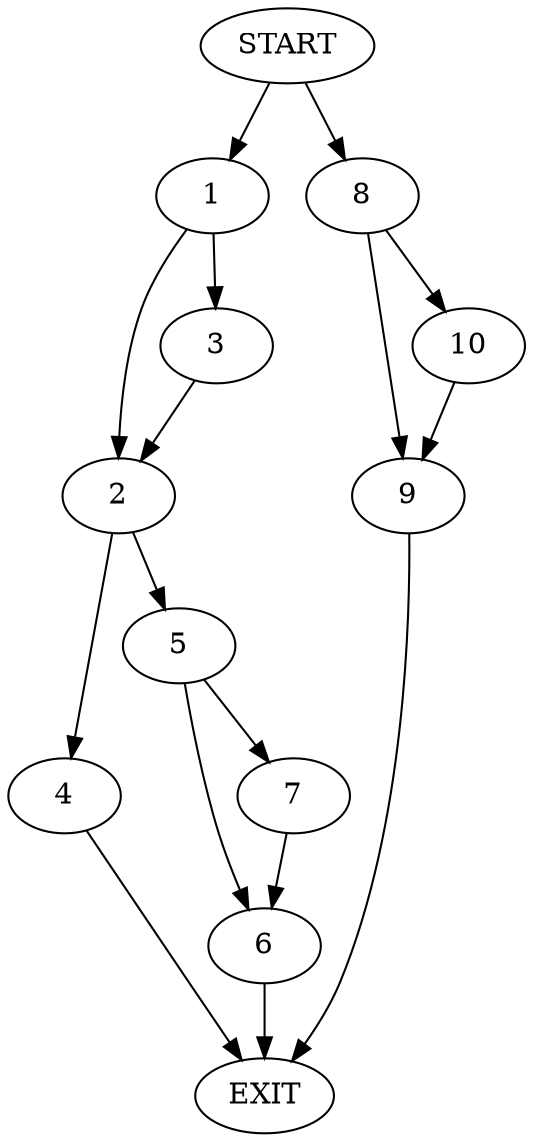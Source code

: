 digraph {
0 [label="START"]
11 [label="EXIT"]
0 -> 1
1 -> 2
1 -> 3
3 -> 2
2 -> 4
2 -> 5
5 -> 6
5 -> 7
4 -> 11
7 -> 6
6 -> 11
0 -> 8
8 -> 9
8 -> 10
9 -> 11
10 -> 9
}
